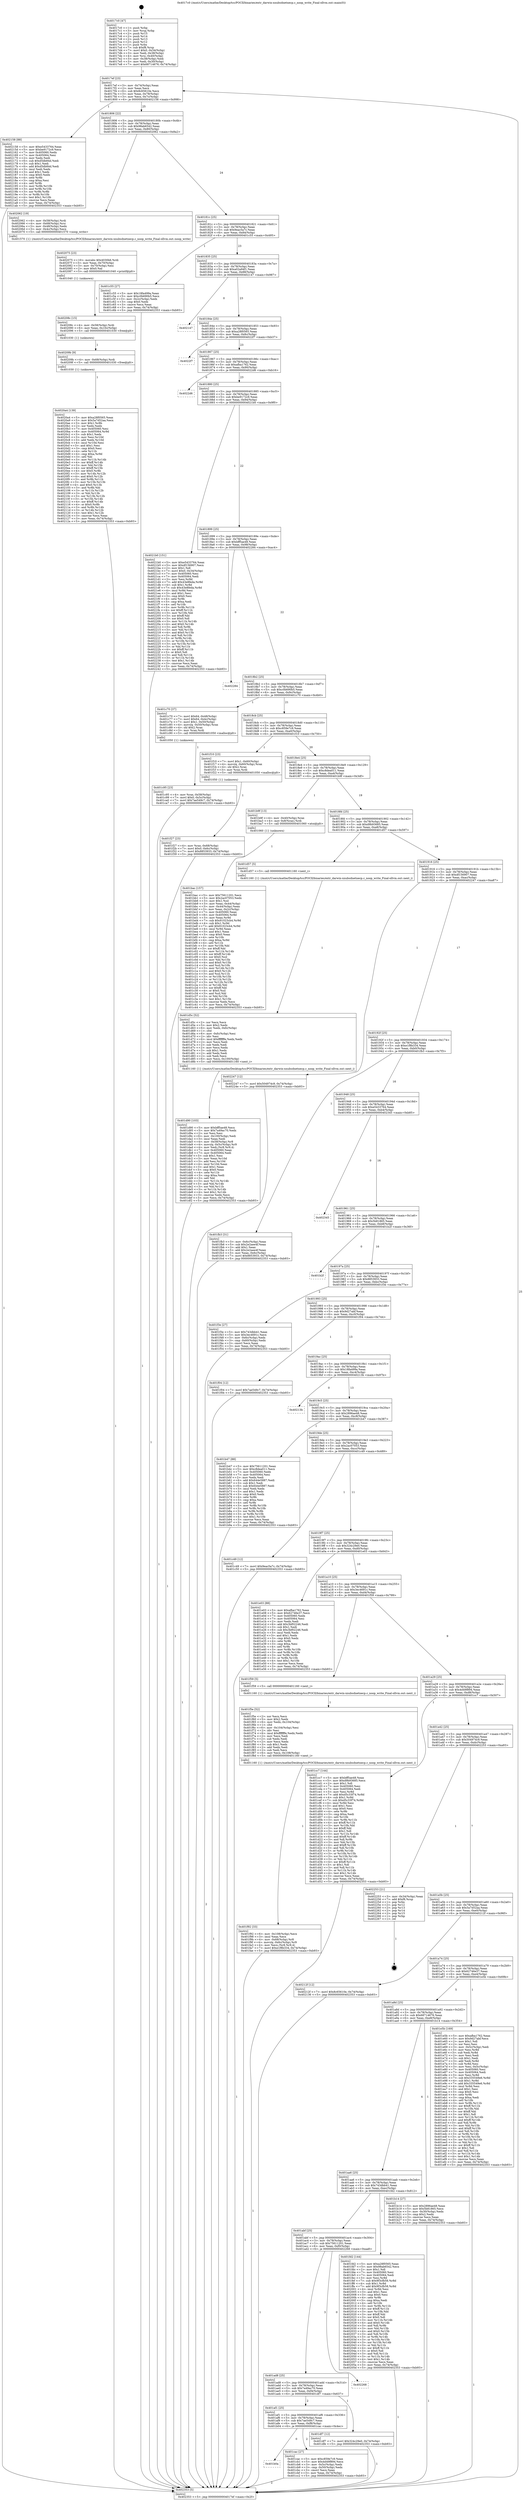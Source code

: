 digraph "0x4017c0" {
  label = "0x4017c0 (/mnt/c/Users/mathe/Desktop/tcc/POCII/binaries/extr_darwin-xnubsdnetnecp.c_noop_write_Final-ollvm.out::main(0))"
  labelloc = "t"
  node[shape=record]

  Entry [label="",width=0.3,height=0.3,shape=circle,fillcolor=black,style=filled]
  "0x4017ef" [label="{
     0x4017ef [23]\l
     | [instrs]\l
     &nbsp;&nbsp;0x4017ef \<+3\>: mov -0x74(%rbp),%eax\l
     &nbsp;&nbsp;0x4017f2 \<+2\>: mov %eax,%ecx\l
     &nbsp;&nbsp;0x4017f4 \<+6\>: sub $0x8c65610e,%ecx\l
     &nbsp;&nbsp;0x4017fa \<+3\>: mov %eax,-0x78(%rbp)\l
     &nbsp;&nbsp;0x4017fd \<+3\>: mov %ecx,-0x7c(%rbp)\l
     &nbsp;&nbsp;0x401800 \<+6\>: je 0000000000402158 \<main+0x998\>\l
  }"]
  "0x402158" [label="{
     0x402158 [88]\l
     | [instrs]\l
     &nbsp;&nbsp;0x402158 \<+5\>: mov $0xe5433764,%eax\l
     &nbsp;&nbsp;0x40215d \<+5\>: mov $0xbe9172c9,%ecx\l
     &nbsp;&nbsp;0x402162 \<+7\>: mov 0x405060,%edx\l
     &nbsp;&nbsp;0x402169 \<+7\>: mov 0x405064,%esi\l
     &nbsp;&nbsp;0x402170 \<+2\>: mov %edx,%edi\l
     &nbsp;&nbsp;0x402172 \<+6\>: sub $0xd5db84d,%edi\l
     &nbsp;&nbsp;0x402178 \<+3\>: sub $0x1,%edi\l
     &nbsp;&nbsp;0x40217b \<+6\>: add $0xd5db84d,%edi\l
     &nbsp;&nbsp;0x402181 \<+3\>: imul %edi,%edx\l
     &nbsp;&nbsp;0x402184 \<+3\>: and $0x1,%edx\l
     &nbsp;&nbsp;0x402187 \<+3\>: cmp $0x0,%edx\l
     &nbsp;&nbsp;0x40218a \<+4\>: sete %r8b\l
     &nbsp;&nbsp;0x40218e \<+3\>: cmp $0xa,%esi\l
     &nbsp;&nbsp;0x402191 \<+4\>: setl %r9b\l
     &nbsp;&nbsp;0x402195 \<+3\>: mov %r8b,%r10b\l
     &nbsp;&nbsp;0x402198 \<+3\>: and %r9b,%r10b\l
     &nbsp;&nbsp;0x40219b \<+3\>: xor %r9b,%r8b\l
     &nbsp;&nbsp;0x40219e \<+3\>: or %r8b,%r10b\l
     &nbsp;&nbsp;0x4021a1 \<+4\>: test $0x1,%r10b\l
     &nbsp;&nbsp;0x4021a5 \<+3\>: cmovne %ecx,%eax\l
     &nbsp;&nbsp;0x4021a8 \<+3\>: mov %eax,-0x74(%rbp)\l
     &nbsp;&nbsp;0x4021ab \<+5\>: jmp 0000000000402353 \<main+0xb93\>\l
  }"]
  "0x401806" [label="{
     0x401806 [22]\l
     | [instrs]\l
     &nbsp;&nbsp;0x401806 \<+5\>: jmp 000000000040180b \<main+0x4b\>\l
     &nbsp;&nbsp;0x40180b \<+3\>: mov -0x78(%rbp),%eax\l
     &nbsp;&nbsp;0x40180e \<+5\>: sub $0x98ab6542,%eax\l
     &nbsp;&nbsp;0x401813 \<+3\>: mov %eax,-0x80(%rbp)\l
     &nbsp;&nbsp;0x401816 \<+6\>: je 0000000000402062 \<main+0x8a2\>\l
  }"]
  Exit [label="",width=0.3,height=0.3,shape=circle,fillcolor=black,style=filled,peripheries=2]
  "0x402062" [label="{
     0x402062 [19]\l
     | [instrs]\l
     &nbsp;&nbsp;0x402062 \<+4\>: mov -0x58(%rbp),%rdi\l
     &nbsp;&nbsp;0x402066 \<+4\>: mov -0x68(%rbp),%rsi\l
     &nbsp;&nbsp;0x40206a \<+3\>: mov -0x48(%rbp),%edx\l
     &nbsp;&nbsp;0x40206d \<+3\>: mov -0x4c(%rbp),%ecx\l
     &nbsp;&nbsp;0x402070 \<+5\>: call 0000000000401570 \<noop_write\>\l
     | [calls]\l
     &nbsp;&nbsp;0x401570 \{1\} (/mnt/c/Users/mathe/Desktop/tcc/POCII/binaries/extr_darwin-xnubsdnetnecp.c_noop_write_Final-ollvm.out::noop_write)\l
  }"]
  "0x40181c" [label="{
     0x40181c [25]\l
     | [instrs]\l
     &nbsp;&nbsp;0x40181c \<+5\>: jmp 0000000000401821 \<main+0x61\>\l
     &nbsp;&nbsp;0x401821 \<+3\>: mov -0x78(%rbp),%eax\l
     &nbsp;&nbsp;0x401824 \<+5\>: sub $0x9eac5a7c,%eax\l
     &nbsp;&nbsp;0x401829 \<+6\>: mov %eax,-0x84(%rbp)\l
     &nbsp;&nbsp;0x40182f \<+6\>: je 0000000000401c55 \<main+0x495\>\l
  }"]
  "0x4020a4" [label="{
     0x4020a4 [139]\l
     | [instrs]\l
     &nbsp;&nbsp;0x4020a4 \<+5\>: mov $0xa28f0565,%eax\l
     &nbsp;&nbsp;0x4020a9 \<+5\>: mov $0x5a7d52aa,%ecx\l
     &nbsp;&nbsp;0x4020ae \<+3\>: mov $0x1,%r8b\l
     &nbsp;&nbsp;0x4020b1 \<+2\>: xor %edx,%edx\l
     &nbsp;&nbsp;0x4020b3 \<+7\>: mov 0x405060,%esi\l
     &nbsp;&nbsp;0x4020ba \<+8\>: mov 0x405064,%r9d\l
     &nbsp;&nbsp;0x4020c2 \<+3\>: sub $0x1,%edx\l
     &nbsp;&nbsp;0x4020c5 \<+3\>: mov %esi,%r10d\l
     &nbsp;&nbsp;0x4020c8 \<+3\>: add %edx,%r10d\l
     &nbsp;&nbsp;0x4020cb \<+4\>: imul %r10d,%esi\l
     &nbsp;&nbsp;0x4020cf \<+3\>: and $0x1,%esi\l
     &nbsp;&nbsp;0x4020d2 \<+3\>: cmp $0x0,%esi\l
     &nbsp;&nbsp;0x4020d5 \<+4\>: sete %r11b\l
     &nbsp;&nbsp;0x4020d9 \<+4\>: cmp $0xa,%r9d\l
     &nbsp;&nbsp;0x4020dd \<+3\>: setl %bl\l
     &nbsp;&nbsp;0x4020e0 \<+3\>: mov %r11b,%r14b\l
     &nbsp;&nbsp;0x4020e3 \<+4\>: xor $0xff,%r14b\l
     &nbsp;&nbsp;0x4020e7 \<+3\>: mov %bl,%r15b\l
     &nbsp;&nbsp;0x4020ea \<+4\>: xor $0xff,%r15b\l
     &nbsp;&nbsp;0x4020ee \<+4\>: xor $0x0,%r8b\l
     &nbsp;&nbsp;0x4020f2 \<+3\>: mov %r14b,%r12b\l
     &nbsp;&nbsp;0x4020f5 \<+4\>: and $0x0,%r12b\l
     &nbsp;&nbsp;0x4020f9 \<+3\>: and %r8b,%r11b\l
     &nbsp;&nbsp;0x4020fc \<+3\>: mov %r15b,%r13b\l
     &nbsp;&nbsp;0x4020ff \<+4\>: and $0x0,%r13b\l
     &nbsp;&nbsp;0x402103 \<+3\>: and %r8b,%bl\l
     &nbsp;&nbsp;0x402106 \<+3\>: or %r11b,%r12b\l
     &nbsp;&nbsp;0x402109 \<+3\>: or %bl,%r13b\l
     &nbsp;&nbsp;0x40210c \<+3\>: xor %r13b,%r12b\l
     &nbsp;&nbsp;0x40210f \<+3\>: or %r15b,%r14b\l
     &nbsp;&nbsp;0x402112 \<+4\>: xor $0xff,%r14b\l
     &nbsp;&nbsp;0x402116 \<+4\>: or $0x0,%r8b\l
     &nbsp;&nbsp;0x40211a \<+3\>: and %r8b,%r14b\l
     &nbsp;&nbsp;0x40211d \<+3\>: or %r14b,%r12b\l
     &nbsp;&nbsp;0x402120 \<+4\>: test $0x1,%r12b\l
     &nbsp;&nbsp;0x402124 \<+3\>: cmovne %ecx,%eax\l
     &nbsp;&nbsp;0x402127 \<+3\>: mov %eax,-0x74(%rbp)\l
     &nbsp;&nbsp;0x40212a \<+5\>: jmp 0000000000402353 \<main+0xb93\>\l
  }"]
  "0x401c55" [label="{
     0x401c55 [27]\l
     | [instrs]\l
     &nbsp;&nbsp;0x401c55 \<+5\>: mov $0x18fa499a,%eax\l
     &nbsp;&nbsp;0x401c5a \<+5\>: mov $0xc0b690b5,%ecx\l
     &nbsp;&nbsp;0x401c5f \<+3\>: mov -0x2c(%rbp),%edx\l
     &nbsp;&nbsp;0x401c62 \<+3\>: cmp $0x0,%edx\l
     &nbsp;&nbsp;0x401c65 \<+3\>: cmove %ecx,%eax\l
     &nbsp;&nbsp;0x401c68 \<+3\>: mov %eax,-0x74(%rbp)\l
     &nbsp;&nbsp;0x401c6b \<+5\>: jmp 0000000000402353 \<main+0xb93\>\l
  }"]
  "0x401835" [label="{
     0x401835 [25]\l
     | [instrs]\l
     &nbsp;&nbsp;0x401835 \<+5\>: jmp 000000000040183a \<main+0x7a\>\l
     &nbsp;&nbsp;0x40183a \<+3\>: mov -0x78(%rbp),%eax\l
     &nbsp;&nbsp;0x40183d \<+5\>: sub $0xa02a94f1,%eax\l
     &nbsp;&nbsp;0x401842 \<+6\>: mov %eax,-0x88(%rbp)\l
     &nbsp;&nbsp;0x401848 \<+6\>: je 0000000000402147 \<main+0x987\>\l
  }"]
  "0x40209b" [label="{
     0x40209b [9]\l
     | [instrs]\l
     &nbsp;&nbsp;0x40209b \<+4\>: mov -0x68(%rbp),%rdi\l
     &nbsp;&nbsp;0x40209f \<+5\>: call 0000000000401030 \<free@plt\>\l
     | [calls]\l
     &nbsp;&nbsp;0x401030 \{1\} (unknown)\l
  }"]
  "0x402147" [label="{
     0x402147\l
  }", style=dashed]
  "0x40184e" [label="{
     0x40184e [25]\l
     | [instrs]\l
     &nbsp;&nbsp;0x40184e \<+5\>: jmp 0000000000401853 \<main+0x93\>\l
     &nbsp;&nbsp;0x401853 \<+3\>: mov -0x78(%rbp),%eax\l
     &nbsp;&nbsp;0x401856 \<+5\>: sub $0xa28f0565,%eax\l
     &nbsp;&nbsp;0x40185b \<+6\>: mov %eax,-0x8c(%rbp)\l
     &nbsp;&nbsp;0x401861 \<+6\>: je 00000000004022f7 \<main+0xb37\>\l
  }"]
  "0x40208c" [label="{
     0x40208c [15]\l
     | [instrs]\l
     &nbsp;&nbsp;0x40208c \<+4\>: mov -0x58(%rbp),%rdi\l
     &nbsp;&nbsp;0x402090 \<+6\>: mov %eax,-0x10c(%rbp)\l
     &nbsp;&nbsp;0x402096 \<+5\>: call 0000000000401030 \<free@plt\>\l
     | [calls]\l
     &nbsp;&nbsp;0x401030 \{1\} (unknown)\l
  }"]
  "0x4022f7" [label="{
     0x4022f7\l
  }", style=dashed]
  "0x401867" [label="{
     0x401867 [25]\l
     | [instrs]\l
     &nbsp;&nbsp;0x401867 \<+5\>: jmp 000000000040186c \<main+0xac\>\l
     &nbsp;&nbsp;0x40186c \<+3\>: mov -0x78(%rbp),%eax\l
     &nbsp;&nbsp;0x40186f \<+5\>: sub $0xafba1762,%eax\l
     &nbsp;&nbsp;0x401874 \<+6\>: mov %eax,-0x90(%rbp)\l
     &nbsp;&nbsp;0x40187a \<+6\>: je 00000000004022d6 \<main+0xb16\>\l
  }"]
  "0x402075" [label="{
     0x402075 [23]\l
     | [instrs]\l
     &nbsp;&nbsp;0x402075 \<+10\>: movabs $0x4030b6,%rdi\l
     &nbsp;&nbsp;0x40207f \<+3\>: mov %eax,-0x70(%rbp)\l
     &nbsp;&nbsp;0x402082 \<+3\>: mov -0x70(%rbp),%esi\l
     &nbsp;&nbsp;0x402085 \<+2\>: mov $0x0,%al\l
     &nbsp;&nbsp;0x402087 \<+5\>: call 0000000000401040 \<printf@plt\>\l
     | [calls]\l
     &nbsp;&nbsp;0x401040 \{1\} (unknown)\l
  }"]
  "0x4022d6" [label="{
     0x4022d6\l
  }", style=dashed]
  "0x401880" [label="{
     0x401880 [25]\l
     | [instrs]\l
     &nbsp;&nbsp;0x401880 \<+5\>: jmp 0000000000401885 \<main+0xc5\>\l
     &nbsp;&nbsp;0x401885 \<+3\>: mov -0x78(%rbp),%eax\l
     &nbsp;&nbsp;0x401888 \<+5\>: sub $0xbe9172c9,%eax\l
     &nbsp;&nbsp;0x40188d \<+6\>: mov %eax,-0x94(%rbp)\l
     &nbsp;&nbsp;0x401893 \<+6\>: je 00000000004021b0 \<main+0x9f0\>\l
  }"]
  "0x401f92" [label="{
     0x401f92 [33]\l
     | [instrs]\l
     &nbsp;&nbsp;0x401f92 \<+6\>: mov -0x108(%rbp),%ecx\l
     &nbsp;&nbsp;0x401f98 \<+3\>: imul %eax,%ecx\l
     &nbsp;&nbsp;0x401f9b \<+4\>: mov -0x68(%rbp),%r8\l
     &nbsp;&nbsp;0x401f9f \<+4\>: movslq -0x6c(%rbp),%r9\l
     &nbsp;&nbsp;0x401fa3 \<+4\>: mov %ecx,(%r8,%r9,4)\l
     &nbsp;&nbsp;0x401fa7 \<+7\>: movl $0xe1f8b334,-0x74(%rbp)\l
     &nbsp;&nbsp;0x401fae \<+5\>: jmp 0000000000402353 \<main+0xb93\>\l
  }"]
  "0x4021b0" [label="{
     0x4021b0 [151]\l
     | [instrs]\l
     &nbsp;&nbsp;0x4021b0 \<+5\>: mov $0xe5433764,%eax\l
     &nbsp;&nbsp;0x4021b5 \<+5\>: mov $0xdf156907,%ecx\l
     &nbsp;&nbsp;0x4021ba \<+2\>: mov $0x1,%dl\l
     &nbsp;&nbsp;0x4021bc \<+7\>: movl $0x0,-0x34(%rbp)\l
     &nbsp;&nbsp;0x4021c3 \<+7\>: mov 0x405060,%esi\l
     &nbsp;&nbsp;0x4021ca \<+7\>: mov 0x405064,%edi\l
     &nbsp;&nbsp;0x4021d1 \<+3\>: mov %esi,%r8d\l
     &nbsp;&nbsp;0x4021d4 \<+7\>: add $0x43e8feda,%r8d\l
     &nbsp;&nbsp;0x4021db \<+4\>: sub $0x1,%r8d\l
     &nbsp;&nbsp;0x4021df \<+7\>: sub $0x43e8feda,%r8d\l
     &nbsp;&nbsp;0x4021e6 \<+4\>: imul %r8d,%esi\l
     &nbsp;&nbsp;0x4021ea \<+3\>: and $0x1,%esi\l
     &nbsp;&nbsp;0x4021ed \<+3\>: cmp $0x0,%esi\l
     &nbsp;&nbsp;0x4021f0 \<+4\>: sete %r9b\l
     &nbsp;&nbsp;0x4021f4 \<+3\>: cmp $0xa,%edi\l
     &nbsp;&nbsp;0x4021f7 \<+4\>: setl %r10b\l
     &nbsp;&nbsp;0x4021fb \<+3\>: mov %r9b,%r11b\l
     &nbsp;&nbsp;0x4021fe \<+4\>: xor $0xff,%r11b\l
     &nbsp;&nbsp;0x402202 \<+3\>: mov %r10b,%bl\l
     &nbsp;&nbsp;0x402205 \<+3\>: xor $0xff,%bl\l
     &nbsp;&nbsp;0x402208 \<+3\>: xor $0x0,%dl\l
     &nbsp;&nbsp;0x40220b \<+3\>: mov %r11b,%r14b\l
     &nbsp;&nbsp;0x40220e \<+4\>: and $0x0,%r14b\l
     &nbsp;&nbsp;0x402212 \<+3\>: and %dl,%r9b\l
     &nbsp;&nbsp;0x402215 \<+3\>: mov %bl,%r15b\l
     &nbsp;&nbsp;0x402218 \<+4\>: and $0x0,%r15b\l
     &nbsp;&nbsp;0x40221c \<+3\>: and %dl,%r10b\l
     &nbsp;&nbsp;0x40221f \<+3\>: or %r9b,%r14b\l
     &nbsp;&nbsp;0x402222 \<+3\>: or %r10b,%r15b\l
     &nbsp;&nbsp;0x402225 \<+3\>: xor %r15b,%r14b\l
     &nbsp;&nbsp;0x402228 \<+3\>: or %bl,%r11b\l
     &nbsp;&nbsp;0x40222b \<+4\>: xor $0xff,%r11b\l
     &nbsp;&nbsp;0x40222f \<+3\>: or $0x0,%dl\l
     &nbsp;&nbsp;0x402232 \<+3\>: and %dl,%r11b\l
     &nbsp;&nbsp;0x402235 \<+3\>: or %r11b,%r14b\l
     &nbsp;&nbsp;0x402238 \<+4\>: test $0x1,%r14b\l
     &nbsp;&nbsp;0x40223c \<+3\>: cmovne %ecx,%eax\l
     &nbsp;&nbsp;0x40223f \<+3\>: mov %eax,-0x74(%rbp)\l
     &nbsp;&nbsp;0x402242 \<+5\>: jmp 0000000000402353 \<main+0xb93\>\l
  }"]
  "0x401899" [label="{
     0x401899 [25]\l
     | [instrs]\l
     &nbsp;&nbsp;0x401899 \<+5\>: jmp 000000000040189e \<main+0xde\>\l
     &nbsp;&nbsp;0x40189e \<+3\>: mov -0x78(%rbp),%eax\l
     &nbsp;&nbsp;0x4018a1 \<+5\>: sub $0xbff5ae48,%eax\l
     &nbsp;&nbsp;0x4018a6 \<+6\>: mov %eax,-0x98(%rbp)\l
     &nbsp;&nbsp;0x4018ac \<+6\>: je 0000000000402284 \<main+0xac4\>\l
  }"]
  "0x401f5e" [label="{
     0x401f5e [52]\l
     | [instrs]\l
     &nbsp;&nbsp;0x401f5e \<+2\>: xor %ecx,%ecx\l
     &nbsp;&nbsp;0x401f60 \<+5\>: mov $0x2,%edx\l
     &nbsp;&nbsp;0x401f65 \<+6\>: mov %edx,-0x104(%rbp)\l
     &nbsp;&nbsp;0x401f6b \<+1\>: cltd\l
     &nbsp;&nbsp;0x401f6c \<+6\>: mov -0x104(%rbp),%esi\l
     &nbsp;&nbsp;0x401f72 \<+2\>: idiv %esi\l
     &nbsp;&nbsp;0x401f74 \<+6\>: imul $0xfffffffe,%edx,%edx\l
     &nbsp;&nbsp;0x401f7a \<+2\>: mov %ecx,%edi\l
     &nbsp;&nbsp;0x401f7c \<+2\>: sub %edx,%edi\l
     &nbsp;&nbsp;0x401f7e \<+2\>: mov %ecx,%edx\l
     &nbsp;&nbsp;0x401f80 \<+3\>: sub $0x1,%edx\l
     &nbsp;&nbsp;0x401f83 \<+2\>: add %edx,%edi\l
     &nbsp;&nbsp;0x401f85 \<+2\>: sub %edi,%ecx\l
     &nbsp;&nbsp;0x401f87 \<+6\>: mov %ecx,-0x108(%rbp)\l
     &nbsp;&nbsp;0x401f8d \<+5\>: call 0000000000401160 \<next_i\>\l
     | [calls]\l
     &nbsp;&nbsp;0x401160 \{1\} (/mnt/c/Users/mathe/Desktop/tcc/POCII/binaries/extr_darwin-xnubsdnetnecp.c_noop_write_Final-ollvm.out::next_i)\l
  }"]
  "0x402284" [label="{
     0x402284\l
  }", style=dashed]
  "0x4018b2" [label="{
     0x4018b2 [25]\l
     | [instrs]\l
     &nbsp;&nbsp;0x4018b2 \<+5\>: jmp 00000000004018b7 \<main+0xf7\>\l
     &nbsp;&nbsp;0x4018b7 \<+3\>: mov -0x78(%rbp),%eax\l
     &nbsp;&nbsp;0x4018ba \<+5\>: sub $0xc0b690b5,%eax\l
     &nbsp;&nbsp;0x4018bf \<+6\>: mov %eax,-0x9c(%rbp)\l
     &nbsp;&nbsp;0x4018c5 \<+6\>: je 0000000000401c70 \<main+0x4b0\>\l
  }"]
  "0x401f27" [label="{
     0x401f27 [23]\l
     | [instrs]\l
     &nbsp;&nbsp;0x401f27 \<+4\>: mov %rax,-0x68(%rbp)\l
     &nbsp;&nbsp;0x401f2b \<+7\>: movl $0x0,-0x6c(%rbp)\l
     &nbsp;&nbsp;0x401f32 \<+7\>: movl $0x8853933,-0x74(%rbp)\l
     &nbsp;&nbsp;0x401f39 \<+5\>: jmp 0000000000402353 \<main+0xb93\>\l
  }"]
  "0x401c70" [label="{
     0x401c70 [37]\l
     | [instrs]\l
     &nbsp;&nbsp;0x401c70 \<+7\>: movl $0x64,-0x48(%rbp)\l
     &nbsp;&nbsp;0x401c77 \<+7\>: movl $0x64,-0x4c(%rbp)\l
     &nbsp;&nbsp;0x401c7e \<+7\>: movl $0x1,-0x50(%rbp)\l
     &nbsp;&nbsp;0x401c85 \<+4\>: movslq -0x50(%rbp),%rax\l
     &nbsp;&nbsp;0x401c89 \<+4\>: shl $0x2,%rax\l
     &nbsp;&nbsp;0x401c8d \<+3\>: mov %rax,%rdi\l
     &nbsp;&nbsp;0x401c90 \<+5\>: call 0000000000401050 \<malloc@plt\>\l
     | [calls]\l
     &nbsp;&nbsp;0x401050 \{1\} (unknown)\l
  }"]
  "0x4018cb" [label="{
     0x4018cb [25]\l
     | [instrs]\l
     &nbsp;&nbsp;0x4018cb \<+5\>: jmp 00000000004018d0 \<main+0x110\>\l
     &nbsp;&nbsp;0x4018d0 \<+3\>: mov -0x78(%rbp),%eax\l
     &nbsp;&nbsp;0x4018d3 \<+5\>: sub $0xc859e7c9,%eax\l
     &nbsp;&nbsp;0x4018d8 \<+6\>: mov %eax,-0xa0(%rbp)\l
     &nbsp;&nbsp;0x4018de \<+6\>: je 0000000000401f10 \<main+0x750\>\l
  }"]
  "0x401d90" [label="{
     0x401d90 [103]\l
     | [instrs]\l
     &nbsp;&nbsp;0x401d90 \<+5\>: mov $0xbff5ae48,%ecx\l
     &nbsp;&nbsp;0x401d95 \<+5\>: mov $0x7a49ac70,%edx\l
     &nbsp;&nbsp;0x401d9a \<+2\>: xor %esi,%esi\l
     &nbsp;&nbsp;0x401d9c \<+6\>: mov -0x100(%rbp),%edi\l
     &nbsp;&nbsp;0x401da2 \<+3\>: imul %eax,%edi\l
     &nbsp;&nbsp;0x401da5 \<+4\>: mov -0x58(%rbp),%r8\l
     &nbsp;&nbsp;0x401da9 \<+4\>: movslq -0x5c(%rbp),%r9\l
     &nbsp;&nbsp;0x401dad \<+4\>: mov %edi,(%r8,%r9,4)\l
     &nbsp;&nbsp;0x401db1 \<+7\>: mov 0x405060,%eax\l
     &nbsp;&nbsp;0x401db8 \<+7\>: mov 0x405064,%edi\l
     &nbsp;&nbsp;0x401dbf \<+3\>: sub $0x1,%esi\l
     &nbsp;&nbsp;0x401dc2 \<+3\>: mov %eax,%r10d\l
     &nbsp;&nbsp;0x401dc5 \<+3\>: add %esi,%r10d\l
     &nbsp;&nbsp;0x401dc8 \<+4\>: imul %r10d,%eax\l
     &nbsp;&nbsp;0x401dcc \<+3\>: and $0x1,%eax\l
     &nbsp;&nbsp;0x401dcf \<+3\>: cmp $0x0,%eax\l
     &nbsp;&nbsp;0x401dd2 \<+4\>: sete %r11b\l
     &nbsp;&nbsp;0x401dd6 \<+3\>: cmp $0xa,%edi\l
     &nbsp;&nbsp;0x401dd9 \<+3\>: setl %bl\l
     &nbsp;&nbsp;0x401ddc \<+3\>: mov %r11b,%r14b\l
     &nbsp;&nbsp;0x401ddf \<+3\>: and %bl,%r14b\l
     &nbsp;&nbsp;0x401de2 \<+3\>: xor %bl,%r11b\l
     &nbsp;&nbsp;0x401de5 \<+3\>: or %r11b,%r14b\l
     &nbsp;&nbsp;0x401de8 \<+4\>: test $0x1,%r14b\l
     &nbsp;&nbsp;0x401dec \<+3\>: cmovne %edx,%ecx\l
     &nbsp;&nbsp;0x401def \<+3\>: mov %ecx,-0x74(%rbp)\l
     &nbsp;&nbsp;0x401df2 \<+5\>: jmp 0000000000402353 \<main+0xb93\>\l
  }"]
  "0x401f10" [label="{
     0x401f10 [23]\l
     | [instrs]\l
     &nbsp;&nbsp;0x401f10 \<+7\>: movl $0x1,-0x60(%rbp)\l
     &nbsp;&nbsp;0x401f17 \<+4\>: movslq -0x60(%rbp),%rax\l
     &nbsp;&nbsp;0x401f1b \<+4\>: shl $0x2,%rax\l
     &nbsp;&nbsp;0x401f1f \<+3\>: mov %rax,%rdi\l
     &nbsp;&nbsp;0x401f22 \<+5\>: call 0000000000401050 \<malloc@plt\>\l
     | [calls]\l
     &nbsp;&nbsp;0x401050 \{1\} (unknown)\l
  }"]
  "0x4018e4" [label="{
     0x4018e4 [25]\l
     | [instrs]\l
     &nbsp;&nbsp;0x4018e4 \<+5\>: jmp 00000000004018e9 \<main+0x129\>\l
     &nbsp;&nbsp;0x4018e9 \<+3\>: mov -0x78(%rbp),%eax\l
     &nbsp;&nbsp;0x4018ec \<+5\>: sub $0xc8dea011,%eax\l
     &nbsp;&nbsp;0x4018f1 \<+6\>: mov %eax,-0xa4(%rbp)\l
     &nbsp;&nbsp;0x4018f7 \<+6\>: je 0000000000401b9f \<main+0x3df\>\l
  }"]
  "0x401d5c" [label="{
     0x401d5c [52]\l
     | [instrs]\l
     &nbsp;&nbsp;0x401d5c \<+2\>: xor %ecx,%ecx\l
     &nbsp;&nbsp;0x401d5e \<+5\>: mov $0x2,%edx\l
     &nbsp;&nbsp;0x401d63 \<+6\>: mov %edx,-0xfc(%rbp)\l
     &nbsp;&nbsp;0x401d69 \<+1\>: cltd\l
     &nbsp;&nbsp;0x401d6a \<+6\>: mov -0xfc(%rbp),%esi\l
     &nbsp;&nbsp;0x401d70 \<+2\>: idiv %esi\l
     &nbsp;&nbsp;0x401d72 \<+6\>: imul $0xfffffffe,%edx,%edx\l
     &nbsp;&nbsp;0x401d78 \<+2\>: mov %ecx,%edi\l
     &nbsp;&nbsp;0x401d7a \<+2\>: sub %edx,%edi\l
     &nbsp;&nbsp;0x401d7c \<+2\>: mov %ecx,%edx\l
     &nbsp;&nbsp;0x401d7e \<+3\>: sub $0x1,%edx\l
     &nbsp;&nbsp;0x401d81 \<+2\>: add %edx,%edi\l
     &nbsp;&nbsp;0x401d83 \<+2\>: sub %edi,%ecx\l
     &nbsp;&nbsp;0x401d85 \<+6\>: mov %ecx,-0x100(%rbp)\l
     &nbsp;&nbsp;0x401d8b \<+5\>: call 0000000000401160 \<next_i\>\l
     | [calls]\l
     &nbsp;&nbsp;0x401160 \{1\} (/mnt/c/Users/mathe/Desktop/tcc/POCII/binaries/extr_darwin-xnubsdnetnecp.c_noop_write_Final-ollvm.out::next_i)\l
  }"]
  "0x401b9f" [label="{
     0x401b9f [13]\l
     | [instrs]\l
     &nbsp;&nbsp;0x401b9f \<+4\>: mov -0x40(%rbp),%rax\l
     &nbsp;&nbsp;0x401ba3 \<+4\>: mov 0x8(%rax),%rdi\l
     &nbsp;&nbsp;0x401ba7 \<+5\>: call 0000000000401060 \<atoi@plt\>\l
     | [calls]\l
     &nbsp;&nbsp;0x401060 \{1\} (unknown)\l
  }"]
  "0x4018fd" [label="{
     0x4018fd [25]\l
     | [instrs]\l
     &nbsp;&nbsp;0x4018fd \<+5\>: jmp 0000000000401902 \<main+0x142\>\l
     &nbsp;&nbsp;0x401902 \<+3\>: mov -0x78(%rbp),%eax\l
     &nbsp;&nbsp;0x401905 \<+5\>: sub $0xd9b93685,%eax\l
     &nbsp;&nbsp;0x40190a \<+6\>: mov %eax,-0xa8(%rbp)\l
     &nbsp;&nbsp;0x401910 \<+6\>: je 0000000000401d57 \<main+0x597\>\l
  }"]
  "0x401b0a" [label="{
     0x401b0a\l
  }", style=dashed]
  "0x401d57" [label="{
     0x401d57 [5]\l
     | [instrs]\l
     &nbsp;&nbsp;0x401d57 \<+5\>: call 0000000000401160 \<next_i\>\l
     | [calls]\l
     &nbsp;&nbsp;0x401160 \{1\} (/mnt/c/Users/mathe/Desktop/tcc/POCII/binaries/extr_darwin-xnubsdnetnecp.c_noop_write_Final-ollvm.out::next_i)\l
  }"]
  "0x401916" [label="{
     0x401916 [25]\l
     | [instrs]\l
     &nbsp;&nbsp;0x401916 \<+5\>: jmp 000000000040191b \<main+0x15b\>\l
     &nbsp;&nbsp;0x40191b \<+3\>: mov -0x78(%rbp),%eax\l
     &nbsp;&nbsp;0x40191e \<+5\>: sub $0xdf156907,%eax\l
     &nbsp;&nbsp;0x401923 \<+6\>: mov %eax,-0xac(%rbp)\l
     &nbsp;&nbsp;0x401929 \<+6\>: je 0000000000402247 \<main+0xa87\>\l
  }"]
  "0x401cac" [label="{
     0x401cac [27]\l
     | [instrs]\l
     &nbsp;&nbsp;0x401cac \<+5\>: mov $0xc859e7c9,%eax\l
     &nbsp;&nbsp;0x401cb1 \<+5\>: mov $0x4d49f894,%ecx\l
     &nbsp;&nbsp;0x401cb6 \<+3\>: mov -0x5c(%rbp),%edx\l
     &nbsp;&nbsp;0x401cb9 \<+3\>: cmp -0x50(%rbp),%edx\l
     &nbsp;&nbsp;0x401cbc \<+3\>: cmovl %ecx,%eax\l
     &nbsp;&nbsp;0x401cbf \<+3\>: mov %eax,-0x74(%rbp)\l
     &nbsp;&nbsp;0x401cc2 \<+5\>: jmp 0000000000402353 \<main+0xb93\>\l
  }"]
  "0x402247" [label="{
     0x402247 [12]\l
     | [instrs]\l
     &nbsp;&nbsp;0x402247 \<+7\>: movl $0x504974c9,-0x74(%rbp)\l
     &nbsp;&nbsp;0x40224e \<+5\>: jmp 0000000000402353 \<main+0xb93\>\l
  }"]
  "0x40192f" [label="{
     0x40192f [25]\l
     | [instrs]\l
     &nbsp;&nbsp;0x40192f \<+5\>: jmp 0000000000401934 \<main+0x174\>\l
     &nbsp;&nbsp;0x401934 \<+3\>: mov -0x78(%rbp),%eax\l
     &nbsp;&nbsp;0x401937 \<+5\>: sub $0xe1f8b334,%eax\l
     &nbsp;&nbsp;0x40193c \<+6\>: mov %eax,-0xb0(%rbp)\l
     &nbsp;&nbsp;0x401942 \<+6\>: je 0000000000401fb3 \<main+0x7f3\>\l
  }"]
  "0x401af1" [label="{
     0x401af1 [25]\l
     | [instrs]\l
     &nbsp;&nbsp;0x401af1 \<+5\>: jmp 0000000000401af6 \<main+0x336\>\l
     &nbsp;&nbsp;0x401af6 \<+3\>: mov -0x78(%rbp),%eax\l
     &nbsp;&nbsp;0x401af9 \<+5\>: sub $0x7ae549c7,%eax\l
     &nbsp;&nbsp;0x401afe \<+6\>: mov %eax,-0xf8(%rbp)\l
     &nbsp;&nbsp;0x401b04 \<+6\>: je 0000000000401cac \<main+0x4ec\>\l
  }"]
  "0x401fb3" [label="{
     0x401fb3 [31]\l
     | [instrs]\l
     &nbsp;&nbsp;0x401fb3 \<+3\>: mov -0x6c(%rbp),%eax\l
     &nbsp;&nbsp;0x401fb6 \<+5\>: sub $0x2e2aee4f,%eax\l
     &nbsp;&nbsp;0x401fbb \<+3\>: add $0x1,%eax\l
     &nbsp;&nbsp;0x401fbe \<+5\>: add $0x2e2aee4f,%eax\l
     &nbsp;&nbsp;0x401fc3 \<+3\>: mov %eax,-0x6c(%rbp)\l
     &nbsp;&nbsp;0x401fc6 \<+7\>: movl $0x8853933,-0x74(%rbp)\l
     &nbsp;&nbsp;0x401fcd \<+5\>: jmp 0000000000402353 \<main+0xb93\>\l
  }"]
  "0x401948" [label="{
     0x401948 [25]\l
     | [instrs]\l
     &nbsp;&nbsp;0x401948 \<+5\>: jmp 000000000040194d \<main+0x18d\>\l
     &nbsp;&nbsp;0x40194d \<+3\>: mov -0x78(%rbp),%eax\l
     &nbsp;&nbsp;0x401950 \<+5\>: sub $0xe5433764,%eax\l
     &nbsp;&nbsp;0x401955 \<+6\>: mov %eax,-0xb4(%rbp)\l
     &nbsp;&nbsp;0x40195b \<+6\>: je 0000000000402345 \<main+0xb85\>\l
  }"]
  "0x401df7" [label="{
     0x401df7 [12]\l
     | [instrs]\l
     &nbsp;&nbsp;0x401df7 \<+7\>: movl $0x324c29e0,-0x74(%rbp)\l
     &nbsp;&nbsp;0x401dfe \<+5\>: jmp 0000000000402353 \<main+0xb93\>\l
  }"]
  "0x402345" [label="{
     0x402345\l
  }", style=dashed]
  "0x401961" [label="{
     0x401961 [25]\l
     | [instrs]\l
     &nbsp;&nbsp;0x401961 \<+5\>: jmp 0000000000401966 \<main+0x1a6\>\l
     &nbsp;&nbsp;0x401966 \<+3\>: mov -0x78(%rbp),%eax\l
     &nbsp;&nbsp;0x401969 \<+5\>: sub $0x5b81865,%eax\l
     &nbsp;&nbsp;0x40196e \<+6\>: mov %eax,-0xb8(%rbp)\l
     &nbsp;&nbsp;0x401974 \<+6\>: je 0000000000401b2f \<main+0x36f\>\l
  }"]
  "0x401ad8" [label="{
     0x401ad8 [25]\l
     | [instrs]\l
     &nbsp;&nbsp;0x401ad8 \<+5\>: jmp 0000000000401add \<main+0x31d\>\l
     &nbsp;&nbsp;0x401add \<+3\>: mov -0x78(%rbp),%eax\l
     &nbsp;&nbsp;0x401ae0 \<+5\>: sub $0x7a49ac70,%eax\l
     &nbsp;&nbsp;0x401ae5 \<+6\>: mov %eax,-0xf4(%rbp)\l
     &nbsp;&nbsp;0x401aeb \<+6\>: je 0000000000401df7 \<main+0x637\>\l
  }"]
  "0x401b2f" [label="{
     0x401b2f\l
  }", style=dashed]
  "0x40197a" [label="{
     0x40197a [25]\l
     | [instrs]\l
     &nbsp;&nbsp;0x40197a \<+5\>: jmp 000000000040197f \<main+0x1bf\>\l
     &nbsp;&nbsp;0x40197f \<+3\>: mov -0x78(%rbp),%eax\l
     &nbsp;&nbsp;0x401982 \<+5\>: sub $0x8853933,%eax\l
     &nbsp;&nbsp;0x401987 \<+6\>: mov %eax,-0xbc(%rbp)\l
     &nbsp;&nbsp;0x40198d \<+6\>: je 0000000000401f3e \<main+0x77e\>\l
  }"]
  "0x402268" [label="{
     0x402268\l
  }", style=dashed]
  "0x401f3e" [label="{
     0x401f3e [27]\l
     | [instrs]\l
     &nbsp;&nbsp;0x401f3e \<+5\>: mov $0x743dbb41,%eax\l
     &nbsp;&nbsp;0x401f43 \<+5\>: mov $0x3ec4691c,%ecx\l
     &nbsp;&nbsp;0x401f48 \<+3\>: mov -0x6c(%rbp),%edx\l
     &nbsp;&nbsp;0x401f4b \<+3\>: cmp -0x60(%rbp),%edx\l
     &nbsp;&nbsp;0x401f4e \<+3\>: cmovl %ecx,%eax\l
     &nbsp;&nbsp;0x401f51 \<+3\>: mov %eax,-0x74(%rbp)\l
     &nbsp;&nbsp;0x401f54 \<+5\>: jmp 0000000000402353 \<main+0xb93\>\l
  }"]
  "0x401993" [label="{
     0x401993 [25]\l
     | [instrs]\l
     &nbsp;&nbsp;0x401993 \<+5\>: jmp 0000000000401998 \<main+0x1d8\>\l
     &nbsp;&nbsp;0x401998 \<+3\>: mov -0x78(%rbp),%eax\l
     &nbsp;&nbsp;0x40199b \<+5\>: sub $0x9d27abf,%eax\l
     &nbsp;&nbsp;0x4019a0 \<+6\>: mov %eax,-0xc0(%rbp)\l
     &nbsp;&nbsp;0x4019a6 \<+6\>: je 0000000000401f04 \<main+0x744\>\l
  }"]
  "0x401abf" [label="{
     0x401abf [25]\l
     | [instrs]\l
     &nbsp;&nbsp;0x401abf \<+5\>: jmp 0000000000401ac4 \<main+0x304\>\l
     &nbsp;&nbsp;0x401ac4 \<+3\>: mov -0x78(%rbp),%eax\l
     &nbsp;&nbsp;0x401ac7 \<+5\>: sub $0x75611201,%eax\l
     &nbsp;&nbsp;0x401acc \<+6\>: mov %eax,-0xf0(%rbp)\l
     &nbsp;&nbsp;0x401ad2 \<+6\>: je 0000000000402268 \<main+0xaa8\>\l
  }"]
  "0x401f04" [label="{
     0x401f04 [12]\l
     | [instrs]\l
     &nbsp;&nbsp;0x401f04 \<+7\>: movl $0x7ae549c7,-0x74(%rbp)\l
     &nbsp;&nbsp;0x401f0b \<+5\>: jmp 0000000000402353 \<main+0xb93\>\l
  }"]
  "0x4019ac" [label="{
     0x4019ac [25]\l
     | [instrs]\l
     &nbsp;&nbsp;0x4019ac \<+5\>: jmp 00000000004019b1 \<main+0x1f1\>\l
     &nbsp;&nbsp;0x4019b1 \<+3\>: mov -0x78(%rbp),%eax\l
     &nbsp;&nbsp;0x4019b4 \<+5\>: sub $0x18fa499a,%eax\l
     &nbsp;&nbsp;0x4019b9 \<+6\>: mov %eax,-0xc4(%rbp)\l
     &nbsp;&nbsp;0x4019bf \<+6\>: je 000000000040213b \<main+0x97b\>\l
  }"]
  "0x401fd2" [label="{
     0x401fd2 [144]\l
     | [instrs]\l
     &nbsp;&nbsp;0x401fd2 \<+5\>: mov $0xa28f0565,%eax\l
     &nbsp;&nbsp;0x401fd7 \<+5\>: mov $0x98ab6542,%ecx\l
     &nbsp;&nbsp;0x401fdc \<+2\>: mov $0x1,%dl\l
     &nbsp;&nbsp;0x401fde \<+7\>: mov 0x405060,%esi\l
     &nbsp;&nbsp;0x401fe5 \<+7\>: mov 0x405064,%edi\l
     &nbsp;&nbsp;0x401fec \<+3\>: mov %esi,%r8d\l
     &nbsp;&nbsp;0x401fef \<+7\>: sub $0x9f3cfb58,%r8d\l
     &nbsp;&nbsp;0x401ff6 \<+4\>: sub $0x1,%r8d\l
     &nbsp;&nbsp;0x401ffa \<+7\>: add $0x9f3cfb58,%r8d\l
     &nbsp;&nbsp;0x402001 \<+4\>: imul %r8d,%esi\l
     &nbsp;&nbsp;0x402005 \<+3\>: and $0x1,%esi\l
     &nbsp;&nbsp;0x402008 \<+3\>: cmp $0x0,%esi\l
     &nbsp;&nbsp;0x40200b \<+4\>: sete %r9b\l
     &nbsp;&nbsp;0x40200f \<+3\>: cmp $0xa,%edi\l
     &nbsp;&nbsp;0x402012 \<+4\>: setl %r10b\l
     &nbsp;&nbsp;0x402016 \<+3\>: mov %r9b,%r11b\l
     &nbsp;&nbsp;0x402019 \<+4\>: xor $0xff,%r11b\l
     &nbsp;&nbsp;0x40201d \<+3\>: mov %r10b,%bl\l
     &nbsp;&nbsp;0x402020 \<+3\>: xor $0xff,%bl\l
     &nbsp;&nbsp;0x402023 \<+3\>: xor $0x0,%dl\l
     &nbsp;&nbsp;0x402026 \<+3\>: mov %r11b,%r14b\l
     &nbsp;&nbsp;0x402029 \<+4\>: and $0x0,%r14b\l
     &nbsp;&nbsp;0x40202d \<+3\>: and %dl,%r9b\l
     &nbsp;&nbsp;0x402030 \<+3\>: mov %bl,%r15b\l
     &nbsp;&nbsp;0x402033 \<+4\>: and $0x0,%r15b\l
     &nbsp;&nbsp;0x402037 \<+3\>: and %dl,%r10b\l
     &nbsp;&nbsp;0x40203a \<+3\>: or %r9b,%r14b\l
     &nbsp;&nbsp;0x40203d \<+3\>: or %r10b,%r15b\l
     &nbsp;&nbsp;0x402040 \<+3\>: xor %r15b,%r14b\l
     &nbsp;&nbsp;0x402043 \<+3\>: or %bl,%r11b\l
     &nbsp;&nbsp;0x402046 \<+4\>: xor $0xff,%r11b\l
     &nbsp;&nbsp;0x40204a \<+3\>: or $0x0,%dl\l
     &nbsp;&nbsp;0x40204d \<+3\>: and %dl,%r11b\l
     &nbsp;&nbsp;0x402050 \<+3\>: or %r11b,%r14b\l
     &nbsp;&nbsp;0x402053 \<+4\>: test $0x1,%r14b\l
     &nbsp;&nbsp;0x402057 \<+3\>: cmovne %ecx,%eax\l
     &nbsp;&nbsp;0x40205a \<+3\>: mov %eax,-0x74(%rbp)\l
     &nbsp;&nbsp;0x40205d \<+5\>: jmp 0000000000402353 \<main+0xb93\>\l
  }"]
  "0x40213b" [label="{
     0x40213b\l
  }", style=dashed]
  "0x4019c5" [label="{
     0x4019c5 [25]\l
     | [instrs]\l
     &nbsp;&nbsp;0x4019c5 \<+5\>: jmp 00000000004019ca \<main+0x20a\>\l
     &nbsp;&nbsp;0x4019ca \<+3\>: mov -0x78(%rbp),%eax\l
     &nbsp;&nbsp;0x4019cd \<+5\>: sub $0x2896ae48,%eax\l
     &nbsp;&nbsp;0x4019d2 \<+6\>: mov %eax,-0xc8(%rbp)\l
     &nbsp;&nbsp;0x4019d8 \<+6\>: je 0000000000401b47 \<main+0x387\>\l
  }"]
  "0x401c95" [label="{
     0x401c95 [23]\l
     | [instrs]\l
     &nbsp;&nbsp;0x401c95 \<+4\>: mov %rax,-0x58(%rbp)\l
     &nbsp;&nbsp;0x401c99 \<+7\>: movl $0x0,-0x5c(%rbp)\l
     &nbsp;&nbsp;0x401ca0 \<+7\>: movl $0x7ae549c7,-0x74(%rbp)\l
     &nbsp;&nbsp;0x401ca7 \<+5\>: jmp 0000000000402353 \<main+0xb93\>\l
  }"]
  "0x401b47" [label="{
     0x401b47 [88]\l
     | [instrs]\l
     &nbsp;&nbsp;0x401b47 \<+5\>: mov $0x75611201,%eax\l
     &nbsp;&nbsp;0x401b4c \<+5\>: mov $0xc8dea011,%ecx\l
     &nbsp;&nbsp;0x401b51 \<+7\>: mov 0x405060,%edx\l
     &nbsp;&nbsp;0x401b58 \<+7\>: mov 0x405064,%esi\l
     &nbsp;&nbsp;0x401b5f \<+2\>: mov %edx,%edi\l
     &nbsp;&nbsp;0x401b61 \<+6\>: add $0x644e5887,%edi\l
     &nbsp;&nbsp;0x401b67 \<+3\>: sub $0x1,%edi\l
     &nbsp;&nbsp;0x401b6a \<+6\>: sub $0x644e5887,%edi\l
     &nbsp;&nbsp;0x401b70 \<+3\>: imul %edi,%edx\l
     &nbsp;&nbsp;0x401b73 \<+3\>: and $0x1,%edx\l
     &nbsp;&nbsp;0x401b76 \<+3\>: cmp $0x0,%edx\l
     &nbsp;&nbsp;0x401b79 \<+4\>: sete %r8b\l
     &nbsp;&nbsp;0x401b7d \<+3\>: cmp $0xa,%esi\l
     &nbsp;&nbsp;0x401b80 \<+4\>: setl %r9b\l
     &nbsp;&nbsp;0x401b84 \<+3\>: mov %r8b,%r10b\l
     &nbsp;&nbsp;0x401b87 \<+3\>: and %r9b,%r10b\l
     &nbsp;&nbsp;0x401b8a \<+3\>: xor %r9b,%r8b\l
     &nbsp;&nbsp;0x401b8d \<+3\>: or %r8b,%r10b\l
     &nbsp;&nbsp;0x401b90 \<+4\>: test $0x1,%r10b\l
     &nbsp;&nbsp;0x401b94 \<+3\>: cmovne %ecx,%eax\l
     &nbsp;&nbsp;0x401b97 \<+3\>: mov %eax,-0x74(%rbp)\l
     &nbsp;&nbsp;0x401b9a \<+5\>: jmp 0000000000402353 \<main+0xb93\>\l
  }"]
  "0x4019de" [label="{
     0x4019de [25]\l
     | [instrs]\l
     &nbsp;&nbsp;0x4019de \<+5\>: jmp 00000000004019e3 \<main+0x223\>\l
     &nbsp;&nbsp;0x4019e3 \<+3\>: mov -0x78(%rbp),%eax\l
     &nbsp;&nbsp;0x4019e6 \<+5\>: sub $0x2ac07053,%eax\l
     &nbsp;&nbsp;0x4019eb \<+6\>: mov %eax,-0xcc(%rbp)\l
     &nbsp;&nbsp;0x4019f1 \<+6\>: je 0000000000401c49 \<main+0x489\>\l
  }"]
  "0x401bac" [label="{
     0x401bac [157]\l
     | [instrs]\l
     &nbsp;&nbsp;0x401bac \<+5\>: mov $0x75611201,%ecx\l
     &nbsp;&nbsp;0x401bb1 \<+5\>: mov $0x2ac07053,%edx\l
     &nbsp;&nbsp;0x401bb6 \<+3\>: mov $0x1,%sil\l
     &nbsp;&nbsp;0x401bb9 \<+3\>: mov %eax,-0x44(%rbp)\l
     &nbsp;&nbsp;0x401bbc \<+3\>: mov -0x44(%rbp),%eax\l
     &nbsp;&nbsp;0x401bbf \<+3\>: mov %eax,-0x2c(%rbp)\l
     &nbsp;&nbsp;0x401bc2 \<+7\>: mov 0x405060,%eax\l
     &nbsp;&nbsp;0x401bc9 \<+8\>: mov 0x405064,%r8d\l
     &nbsp;&nbsp;0x401bd1 \<+3\>: mov %eax,%r9d\l
     &nbsp;&nbsp;0x401bd4 \<+7\>: sub $0x91023cb4,%r9d\l
     &nbsp;&nbsp;0x401bdb \<+4\>: sub $0x1,%r9d\l
     &nbsp;&nbsp;0x401bdf \<+7\>: add $0x91023cb4,%r9d\l
     &nbsp;&nbsp;0x401be6 \<+4\>: imul %r9d,%eax\l
     &nbsp;&nbsp;0x401bea \<+3\>: and $0x1,%eax\l
     &nbsp;&nbsp;0x401bed \<+3\>: cmp $0x0,%eax\l
     &nbsp;&nbsp;0x401bf0 \<+4\>: sete %r10b\l
     &nbsp;&nbsp;0x401bf4 \<+4\>: cmp $0xa,%r8d\l
     &nbsp;&nbsp;0x401bf8 \<+4\>: setl %r11b\l
     &nbsp;&nbsp;0x401bfc \<+3\>: mov %r10b,%bl\l
     &nbsp;&nbsp;0x401bff \<+3\>: xor $0xff,%bl\l
     &nbsp;&nbsp;0x401c02 \<+3\>: mov %r11b,%r14b\l
     &nbsp;&nbsp;0x401c05 \<+4\>: xor $0xff,%r14b\l
     &nbsp;&nbsp;0x401c09 \<+4\>: xor $0x0,%sil\l
     &nbsp;&nbsp;0x401c0d \<+3\>: mov %bl,%r15b\l
     &nbsp;&nbsp;0x401c10 \<+4\>: and $0x0,%r15b\l
     &nbsp;&nbsp;0x401c14 \<+3\>: and %sil,%r10b\l
     &nbsp;&nbsp;0x401c17 \<+3\>: mov %r14b,%r12b\l
     &nbsp;&nbsp;0x401c1a \<+4\>: and $0x0,%r12b\l
     &nbsp;&nbsp;0x401c1e \<+3\>: and %sil,%r11b\l
     &nbsp;&nbsp;0x401c21 \<+3\>: or %r10b,%r15b\l
     &nbsp;&nbsp;0x401c24 \<+3\>: or %r11b,%r12b\l
     &nbsp;&nbsp;0x401c27 \<+3\>: xor %r12b,%r15b\l
     &nbsp;&nbsp;0x401c2a \<+3\>: or %r14b,%bl\l
     &nbsp;&nbsp;0x401c2d \<+3\>: xor $0xff,%bl\l
     &nbsp;&nbsp;0x401c30 \<+4\>: or $0x0,%sil\l
     &nbsp;&nbsp;0x401c34 \<+3\>: and %sil,%bl\l
     &nbsp;&nbsp;0x401c37 \<+3\>: or %bl,%r15b\l
     &nbsp;&nbsp;0x401c3a \<+4\>: test $0x1,%r15b\l
     &nbsp;&nbsp;0x401c3e \<+3\>: cmovne %edx,%ecx\l
     &nbsp;&nbsp;0x401c41 \<+3\>: mov %ecx,-0x74(%rbp)\l
     &nbsp;&nbsp;0x401c44 \<+5\>: jmp 0000000000402353 \<main+0xb93\>\l
  }"]
  "0x401c49" [label="{
     0x401c49 [12]\l
     | [instrs]\l
     &nbsp;&nbsp;0x401c49 \<+7\>: movl $0x9eac5a7c,-0x74(%rbp)\l
     &nbsp;&nbsp;0x401c50 \<+5\>: jmp 0000000000402353 \<main+0xb93\>\l
  }"]
  "0x4019f7" [label="{
     0x4019f7 [25]\l
     | [instrs]\l
     &nbsp;&nbsp;0x4019f7 \<+5\>: jmp 00000000004019fc \<main+0x23c\>\l
     &nbsp;&nbsp;0x4019fc \<+3\>: mov -0x78(%rbp),%eax\l
     &nbsp;&nbsp;0x4019ff \<+5\>: sub $0x324c29e0,%eax\l
     &nbsp;&nbsp;0x401a04 \<+6\>: mov %eax,-0xd0(%rbp)\l
     &nbsp;&nbsp;0x401a0a \<+6\>: je 0000000000401e03 \<main+0x643\>\l
  }"]
  "0x4017c0" [label="{
     0x4017c0 [47]\l
     | [instrs]\l
     &nbsp;&nbsp;0x4017c0 \<+1\>: push %rbp\l
     &nbsp;&nbsp;0x4017c1 \<+3\>: mov %rsp,%rbp\l
     &nbsp;&nbsp;0x4017c4 \<+2\>: push %r15\l
     &nbsp;&nbsp;0x4017c6 \<+2\>: push %r14\l
     &nbsp;&nbsp;0x4017c8 \<+2\>: push %r13\l
     &nbsp;&nbsp;0x4017ca \<+2\>: push %r12\l
     &nbsp;&nbsp;0x4017cc \<+1\>: push %rbx\l
     &nbsp;&nbsp;0x4017cd \<+7\>: sub $0xf8,%rsp\l
     &nbsp;&nbsp;0x4017d4 \<+7\>: movl $0x0,-0x34(%rbp)\l
     &nbsp;&nbsp;0x4017db \<+3\>: mov %edi,-0x38(%rbp)\l
     &nbsp;&nbsp;0x4017de \<+4\>: mov %rsi,-0x40(%rbp)\l
     &nbsp;&nbsp;0x4017e2 \<+3\>: mov -0x38(%rbp),%edi\l
     &nbsp;&nbsp;0x4017e5 \<+3\>: mov %edi,-0x30(%rbp)\l
     &nbsp;&nbsp;0x4017e8 \<+7\>: movl $0x68714676,-0x74(%rbp)\l
  }"]
  "0x401e03" [label="{
     0x401e03 [88]\l
     | [instrs]\l
     &nbsp;&nbsp;0x401e03 \<+5\>: mov $0xafba1762,%eax\l
     &nbsp;&nbsp;0x401e08 \<+5\>: mov $0x62746e37,%ecx\l
     &nbsp;&nbsp;0x401e0d \<+7\>: mov 0x405060,%edx\l
     &nbsp;&nbsp;0x401e14 \<+7\>: mov 0x405064,%esi\l
     &nbsp;&nbsp;0x401e1b \<+2\>: mov %edx,%edi\l
     &nbsp;&nbsp;0x401e1d \<+6\>: add $0x3bf02246,%edi\l
     &nbsp;&nbsp;0x401e23 \<+3\>: sub $0x1,%edi\l
     &nbsp;&nbsp;0x401e26 \<+6\>: sub $0x3bf02246,%edi\l
     &nbsp;&nbsp;0x401e2c \<+3\>: imul %edi,%edx\l
     &nbsp;&nbsp;0x401e2f \<+3\>: and $0x1,%edx\l
     &nbsp;&nbsp;0x401e32 \<+3\>: cmp $0x0,%edx\l
     &nbsp;&nbsp;0x401e35 \<+4\>: sete %r8b\l
     &nbsp;&nbsp;0x401e39 \<+3\>: cmp $0xa,%esi\l
     &nbsp;&nbsp;0x401e3c \<+4\>: setl %r9b\l
     &nbsp;&nbsp;0x401e40 \<+3\>: mov %r8b,%r10b\l
     &nbsp;&nbsp;0x401e43 \<+3\>: and %r9b,%r10b\l
     &nbsp;&nbsp;0x401e46 \<+3\>: xor %r9b,%r8b\l
     &nbsp;&nbsp;0x401e49 \<+3\>: or %r8b,%r10b\l
     &nbsp;&nbsp;0x401e4c \<+4\>: test $0x1,%r10b\l
     &nbsp;&nbsp;0x401e50 \<+3\>: cmovne %ecx,%eax\l
     &nbsp;&nbsp;0x401e53 \<+3\>: mov %eax,-0x74(%rbp)\l
     &nbsp;&nbsp;0x401e56 \<+5\>: jmp 0000000000402353 \<main+0xb93\>\l
  }"]
  "0x401a10" [label="{
     0x401a10 [25]\l
     | [instrs]\l
     &nbsp;&nbsp;0x401a10 \<+5\>: jmp 0000000000401a15 \<main+0x255\>\l
     &nbsp;&nbsp;0x401a15 \<+3\>: mov -0x78(%rbp),%eax\l
     &nbsp;&nbsp;0x401a18 \<+5\>: sub $0x3ec4691c,%eax\l
     &nbsp;&nbsp;0x401a1d \<+6\>: mov %eax,-0xd4(%rbp)\l
     &nbsp;&nbsp;0x401a23 \<+6\>: je 0000000000401f59 \<main+0x799\>\l
  }"]
  "0x402353" [label="{
     0x402353 [5]\l
     | [instrs]\l
     &nbsp;&nbsp;0x402353 \<+5\>: jmp 00000000004017ef \<main+0x2f\>\l
  }"]
  "0x401f59" [label="{
     0x401f59 [5]\l
     | [instrs]\l
     &nbsp;&nbsp;0x401f59 \<+5\>: call 0000000000401160 \<next_i\>\l
     | [calls]\l
     &nbsp;&nbsp;0x401160 \{1\} (/mnt/c/Users/mathe/Desktop/tcc/POCII/binaries/extr_darwin-xnubsdnetnecp.c_noop_write_Final-ollvm.out::next_i)\l
  }"]
  "0x401a29" [label="{
     0x401a29 [25]\l
     | [instrs]\l
     &nbsp;&nbsp;0x401a29 \<+5\>: jmp 0000000000401a2e \<main+0x26e\>\l
     &nbsp;&nbsp;0x401a2e \<+3\>: mov -0x78(%rbp),%eax\l
     &nbsp;&nbsp;0x401a31 \<+5\>: sub $0x4d49f894,%eax\l
     &nbsp;&nbsp;0x401a36 \<+6\>: mov %eax,-0xd8(%rbp)\l
     &nbsp;&nbsp;0x401a3c \<+6\>: je 0000000000401cc7 \<main+0x507\>\l
  }"]
  "0x401aa6" [label="{
     0x401aa6 [25]\l
     | [instrs]\l
     &nbsp;&nbsp;0x401aa6 \<+5\>: jmp 0000000000401aab \<main+0x2eb\>\l
     &nbsp;&nbsp;0x401aab \<+3\>: mov -0x78(%rbp),%eax\l
     &nbsp;&nbsp;0x401aae \<+5\>: sub $0x743dbb41,%eax\l
     &nbsp;&nbsp;0x401ab3 \<+6\>: mov %eax,-0xec(%rbp)\l
     &nbsp;&nbsp;0x401ab9 \<+6\>: je 0000000000401fd2 \<main+0x812\>\l
  }"]
  "0x401cc7" [label="{
     0x401cc7 [144]\l
     | [instrs]\l
     &nbsp;&nbsp;0x401cc7 \<+5\>: mov $0xbff5ae48,%eax\l
     &nbsp;&nbsp;0x401ccc \<+5\>: mov $0xd9b93685,%ecx\l
     &nbsp;&nbsp;0x401cd1 \<+2\>: mov $0x1,%dl\l
     &nbsp;&nbsp;0x401cd3 \<+7\>: mov 0x405060,%esi\l
     &nbsp;&nbsp;0x401cda \<+7\>: mov 0x405064,%edi\l
     &nbsp;&nbsp;0x401ce1 \<+3\>: mov %esi,%r8d\l
     &nbsp;&nbsp;0x401ce4 \<+7\>: add $0xd5c33f74,%r8d\l
     &nbsp;&nbsp;0x401ceb \<+4\>: sub $0x1,%r8d\l
     &nbsp;&nbsp;0x401cef \<+7\>: sub $0xd5c33f74,%r8d\l
     &nbsp;&nbsp;0x401cf6 \<+4\>: imul %r8d,%esi\l
     &nbsp;&nbsp;0x401cfa \<+3\>: and $0x1,%esi\l
     &nbsp;&nbsp;0x401cfd \<+3\>: cmp $0x0,%esi\l
     &nbsp;&nbsp;0x401d00 \<+4\>: sete %r9b\l
     &nbsp;&nbsp;0x401d04 \<+3\>: cmp $0xa,%edi\l
     &nbsp;&nbsp;0x401d07 \<+4\>: setl %r10b\l
     &nbsp;&nbsp;0x401d0b \<+3\>: mov %r9b,%r11b\l
     &nbsp;&nbsp;0x401d0e \<+4\>: xor $0xff,%r11b\l
     &nbsp;&nbsp;0x401d12 \<+3\>: mov %r10b,%bl\l
     &nbsp;&nbsp;0x401d15 \<+3\>: xor $0xff,%bl\l
     &nbsp;&nbsp;0x401d18 \<+3\>: xor $0x1,%dl\l
     &nbsp;&nbsp;0x401d1b \<+3\>: mov %r11b,%r14b\l
     &nbsp;&nbsp;0x401d1e \<+4\>: and $0xff,%r14b\l
     &nbsp;&nbsp;0x401d22 \<+3\>: and %dl,%r9b\l
     &nbsp;&nbsp;0x401d25 \<+3\>: mov %bl,%r15b\l
     &nbsp;&nbsp;0x401d28 \<+4\>: and $0xff,%r15b\l
     &nbsp;&nbsp;0x401d2c \<+3\>: and %dl,%r10b\l
     &nbsp;&nbsp;0x401d2f \<+3\>: or %r9b,%r14b\l
     &nbsp;&nbsp;0x401d32 \<+3\>: or %r10b,%r15b\l
     &nbsp;&nbsp;0x401d35 \<+3\>: xor %r15b,%r14b\l
     &nbsp;&nbsp;0x401d38 \<+3\>: or %bl,%r11b\l
     &nbsp;&nbsp;0x401d3b \<+4\>: xor $0xff,%r11b\l
     &nbsp;&nbsp;0x401d3f \<+3\>: or $0x1,%dl\l
     &nbsp;&nbsp;0x401d42 \<+3\>: and %dl,%r11b\l
     &nbsp;&nbsp;0x401d45 \<+3\>: or %r11b,%r14b\l
     &nbsp;&nbsp;0x401d48 \<+4\>: test $0x1,%r14b\l
     &nbsp;&nbsp;0x401d4c \<+3\>: cmovne %ecx,%eax\l
     &nbsp;&nbsp;0x401d4f \<+3\>: mov %eax,-0x74(%rbp)\l
     &nbsp;&nbsp;0x401d52 \<+5\>: jmp 0000000000402353 \<main+0xb93\>\l
  }"]
  "0x401a42" [label="{
     0x401a42 [25]\l
     | [instrs]\l
     &nbsp;&nbsp;0x401a42 \<+5\>: jmp 0000000000401a47 \<main+0x287\>\l
     &nbsp;&nbsp;0x401a47 \<+3\>: mov -0x78(%rbp),%eax\l
     &nbsp;&nbsp;0x401a4a \<+5\>: sub $0x504974c9,%eax\l
     &nbsp;&nbsp;0x401a4f \<+6\>: mov %eax,-0xdc(%rbp)\l
     &nbsp;&nbsp;0x401a55 \<+6\>: je 0000000000402253 \<main+0xa93\>\l
  }"]
  "0x401b14" [label="{
     0x401b14 [27]\l
     | [instrs]\l
     &nbsp;&nbsp;0x401b14 \<+5\>: mov $0x2896ae48,%eax\l
     &nbsp;&nbsp;0x401b19 \<+5\>: mov $0x5b81865,%ecx\l
     &nbsp;&nbsp;0x401b1e \<+3\>: mov -0x30(%rbp),%edx\l
     &nbsp;&nbsp;0x401b21 \<+3\>: cmp $0x2,%edx\l
     &nbsp;&nbsp;0x401b24 \<+3\>: cmovne %ecx,%eax\l
     &nbsp;&nbsp;0x401b27 \<+3\>: mov %eax,-0x74(%rbp)\l
     &nbsp;&nbsp;0x401b2a \<+5\>: jmp 0000000000402353 \<main+0xb93\>\l
  }"]
  "0x402253" [label="{
     0x402253 [21]\l
     | [instrs]\l
     &nbsp;&nbsp;0x402253 \<+3\>: mov -0x34(%rbp),%eax\l
     &nbsp;&nbsp;0x402256 \<+7\>: add $0xf8,%rsp\l
     &nbsp;&nbsp;0x40225d \<+1\>: pop %rbx\l
     &nbsp;&nbsp;0x40225e \<+2\>: pop %r12\l
     &nbsp;&nbsp;0x402260 \<+2\>: pop %r13\l
     &nbsp;&nbsp;0x402262 \<+2\>: pop %r14\l
     &nbsp;&nbsp;0x402264 \<+2\>: pop %r15\l
     &nbsp;&nbsp;0x402266 \<+1\>: pop %rbp\l
     &nbsp;&nbsp;0x402267 \<+1\>: ret\l
  }"]
  "0x401a5b" [label="{
     0x401a5b [25]\l
     | [instrs]\l
     &nbsp;&nbsp;0x401a5b \<+5\>: jmp 0000000000401a60 \<main+0x2a0\>\l
     &nbsp;&nbsp;0x401a60 \<+3\>: mov -0x78(%rbp),%eax\l
     &nbsp;&nbsp;0x401a63 \<+5\>: sub $0x5a7d52aa,%eax\l
     &nbsp;&nbsp;0x401a68 \<+6\>: mov %eax,-0xe0(%rbp)\l
     &nbsp;&nbsp;0x401a6e \<+6\>: je 000000000040212f \<main+0x96f\>\l
  }"]
  "0x401a8d" [label="{
     0x401a8d [25]\l
     | [instrs]\l
     &nbsp;&nbsp;0x401a8d \<+5\>: jmp 0000000000401a92 \<main+0x2d2\>\l
     &nbsp;&nbsp;0x401a92 \<+3\>: mov -0x78(%rbp),%eax\l
     &nbsp;&nbsp;0x401a95 \<+5\>: sub $0x68714676,%eax\l
     &nbsp;&nbsp;0x401a9a \<+6\>: mov %eax,-0xe8(%rbp)\l
     &nbsp;&nbsp;0x401aa0 \<+6\>: je 0000000000401b14 \<main+0x354\>\l
  }"]
  "0x40212f" [label="{
     0x40212f [12]\l
     | [instrs]\l
     &nbsp;&nbsp;0x40212f \<+7\>: movl $0x8c65610e,-0x74(%rbp)\l
     &nbsp;&nbsp;0x402136 \<+5\>: jmp 0000000000402353 \<main+0xb93\>\l
  }"]
  "0x401a74" [label="{
     0x401a74 [25]\l
     | [instrs]\l
     &nbsp;&nbsp;0x401a74 \<+5\>: jmp 0000000000401a79 \<main+0x2b9\>\l
     &nbsp;&nbsp;0x401a79 \<+3\>: mov -0x78(%rbp),%eax\l
     &nbsp;&nbsp;0x401a7c \<+5\>: sub $0x62746e37,%eax\l
     &nbsp;&nbsp;0x401a81 \<+6\>: mov %eax,-0xe4(%rbp)\l
     &nbsp;&nbsp;0x401a87 \<+6\>: je 0000000000401e5b \<main+0x69b\>\l
  }"]
  "0x401e5b" [label="{
     0x401e5b [169]\l
     | [instrs]\l
     &nbsp;&nbsp;0x401e5b \<+5\>: mov $0xafba1762,%eax\l
     &nbsp;&nbsp;0x401e60 \<+5\>: mov $0x9d27abf,%ecx\l
     &nbsp;&nbsp;0x401e65 \<+2\>: mov $0x1,%dl\l
     &nbsp;&nbsp;0x401e67 \<+2\>: xor %esi,%esi\l
     &nbsp;&nbsp;0x401e69 \<+3\>: mov -0x5c(%rbp),%edi\l
     &nbsp;&nbsp;0x401e6c \<+3\>: mov %esi,%r8d\l
     &nbsp;&nbsp;0x401e6f \<+3\>: sub %edi,%r8d\l
     &nbsp;&nbsp;0x401e72 \<+2\>: mov %esi,%edi\l
     &nbsp;&nbsp;0x401e74 \<+3\>: sub $0x1,%edi\l
     &nbsp;&nbsp;0x401e77 \<+3\>: add %edi,%r8d\l
     &nbsp;&nbsp;0x401e7a \<+3\>: sub %r8d,%esi\l
     &nbsp;&nbsp;0x401e7d \<+3\>: mov %esi,-0x5c(%rbp)\l
     &nbsp;&nbsp;0x401e80 \<+7\>: mov 0x405060,%esi\l
     &nbsp;&nbsp;0x401e87 \<+7\>: mov 0x405064,%edi\l
     &nbsp;&nbsp;0x401e8e \<+3\>: mov %esi,%r8d\l
     &nbsp;&nbsp;0x401e91 \<+7\>: sub $0x335549e6,%r8d\l
     &nbsp;&nbsp;0x401e98 \<+4\>: sub $0x1,%r8d\l
     &nbsp;&nbsp;0x401e9c \<+7\>: add $0x335549e6,%r8d\l
     &nbsp;&nbsp;0x401ea3 \<+4\>: imul %r8d,%esi\l
     &nbsp;&nbsp;0x401ea7 \<+3\>: and $0x1,%esi\l
     &nbsp;&nbsp;0x401eaa \<+3\>: cmp $0x0,%esi\l
     &nbsp;&nbsp;0x401ead \<+4\>: sete %r9b\l
     &nbsp;&nbsp;0x401eb1 \<+3\>: cmp $0xa,%edi\l
     &nbsp;&nbsp;0x401eb4 \<+4\>: setl %r10b\l
     &nbsp;&nbsp;0x401eb8 \<+3\>: mov %r9b,%r11b\l
     &nbsp;&nbsp;0x401ebb \<+4\>: xor $0xff,%r11b\l
     &nbsp;&nbsp;0x401ebf \<+3\>: mov %r10b,%bl\l
     &nbsp;&nbsp;0x401ec2 \<+3\>: xor $0xff,%bl\l
     &nbsp;&nbsp;0x401ec5 \<+3\>: xor $0x1,%dl\l
     &nbsp;&nbsp;0x401ec8 \<+3\>: mov %r11b,%r14b\l
     &nbsp;&nbsp;0x401ecb \<+4\>: and $0xff,%r14b\l
     &nbsp;&nbsp;0x401ecf \<+3\>: and %dl,%r9b\l
     &nbsp;&nbsp;0x401ed2 \<+3\>: mov %bl,%r15b\l
     &nbsp;&nbsp;0x401ed5 \<+4\>: and $0xff,%r15b\l
     &nbsp;&nbsp;0x401ed9 \<+3\>: and %dl,%r10b\l
     &nbsp;&nbsp;0x401edc \<+3\>: or %r9b,%r14b\l
     &nbsp;&nbsp;0x401edf \<+3\>: or %r10b,%r15b\l
     &nbsp;&nbsp;0x401ee2 \<+3\>: xor %r15b,%r14b\l
     &nbsp;&nbsp;0x401ee5 \<+3\>: or %bl,%r11b\l
     &nbsp;&nbsp;0x401ee8 \<+4\>: xor $0xff,%r11b\l
     &nbsp;&nbsp;0x401eec \<+3\>: or $0x1,%dl\l
     &nbsp;&nbsp;0x401eef \<+3\>: and %dl,%r11b\l
     &nbsp;&nbsp;0x401ef2 \<+3\>: or %r11b,%r14b\l
     &nbsp;&nbsp;0x401ef5 \<+4\>: test $0x1,%r14b\l
     &nbsp;&nbsp;0x401ef9 \<+3\>: cmovne %ecx,%eax\l
     &nbsp;&nbsp;0x401efc \<+3\>: mov %eax,-0x74(%rbp)\l
     &nbsp;&nbsp;0x401eff \<+5\>: jmp 0000000000402353 \<main+0xb93\>\l
  }"]
  Entry -> "0x4017c0" [label=" 1"]
  "0x4017ef" -> "0x402158" [label=" 1"]
  "0x4017ef" -> "0x401806" [label=" 25"]
  "0x402253" -> Exit [label=" 1"]
  "0x401806" -> "0x402062" [label=" 1"]
  "0x401806" -> "0x40181c" [label=" 24"]
  "0x402247" -> "0x402353" [label=" 1"]
  "0x40181c" -> "0x401c55" [label=" 1"]
  "0x40181c" -> "0x401835" [label=" 23"]
  "0x4021b0" -> "0x402353" [label=" 1"]
  "0x401835" -> "0x402147" [label=" 0"]
  "0x401835" -> "0x40184e" [label=" 23"]
  "0x402158" -> "0x402353" [label=" 1"]
  "0x40184e" -> "0x4022f7" [label=" 0"]
  "0x40184e" -> "0x401867" [label=" 23"]
  "0x40212f" -> "0x402353" [label=" 1"]
  "0x401867" -> "0x4022d6" [label=" 0"]
  "0x401867" -> "0x401880" [label=" 23"]
  "0x4020a4" -> "0x402353" [label=" 1"]
  "0x401880" -> "0x4021b0" [label=" 1"]
  "0x401880" -> "0x401899" [label=" 22"]
  "0x40209b" -> "0x4020a4" [label=" 1"]
  "0x401899" -> "0x402284" [label=" 0"]
  "0x401899" -> "0x4018b2" [label=" 22"]
  "0x40208c" -> "0x40209b" [label=" 1"]
  "0x4018b2" -> "0x401c70" [label=" 1"]
  "0x4018b2" -> "0x4018cb" [label=" 21"]
  "0x402075" -> "0x40208c" [label=" 1"]
  "0x4018cb" -> "0x401f10" [label=" 1"]
  "0x4018cb" -> "0x4018e4" [label=" 20"]
  "0x402062" -> "0x402075" [label=" 1"]
  "0x4018e4" -> "0x401b9f" [label=" 1"]
  "0x4018e4" -> "0x4018fd" [label=" 19"]
  "0x401fd2" -> "0x402353" [label=" 1"]
  "0x4018fd" -> "0x401d57" [label=" 1"]
  "0x4018fd" -> "0x401916" [label=" 18"]
  "0x401fb3" -> "0x402353" [label=" 1"]
  "0x401916" -> "0x402247" [label=" 1"]
  "0x401916" -> "0x40192f" [label=" 17"]
  "0x401f92" -> "0x402353" [label=" 1"]
  "0x40192f" -> "0x401fb3" [label=" 1"]
  "0x40192f" -> "0x401948" [label=" 16"]
  "0x401f59" -> "0x401f5e" [label=" 1"]
  "0x401948" -> "0x402345" [label=" 0"]
  "0x401948" -> "0x401961" [label=" 16"]
  "0x401f3e" -> "0x402353" [label=" 2"]
  "0x401961" -> "0x401b2f" [label=" 0"]
  "0x401961" -> "0x40197a" [label=" 16"]
  "0x401f10" -> "0x401f27" [label=" 1"]
  "0x40197a" -> "0x401f3e" [label=" 2"]
  "0x40197a" -> "0x401993" [label=" 14"]
  "0x401f04" -> "0x402353" [label=" 1"]
  "0x401993" -> "0x401f04" [label=" 1"]
  "0x401993" -> "0x4019ac" [label=" 13"]
  "0x401e03" -> "0x402353" [label=" 1"]
  "0x4019ac" -> "0x40213b" [label=" 0"]
  "0x4019ac" -> "0x4019c5" [label=" 13"]
  "0x401df7" -> "0x402353" [label=" 1"]
  "0x4019c5" -> "0x401b47" [label=" 1"]
  "0x4019c5" -> "0x4019de" [label=" 12"]
  "0x401d5c" -> "0x401d90" [label=" 1"]
  "0x4019de" -> "0x401c49" [label=" 1"]
  "0x4019de" -> "0x4019f7" [label=" 11"]
  "0x401d57" -> "0x401d5c" [label=" 1"]
  "0x4019f7" -> "0x401e03" [label=" 1"]
  "0x4019f7" -> "0x401a10" [label=" 10"]
  "0x401cc7" -> "0x402353" [label=" 1"]
  "0x401a10" -> "0x401f59" [label=" 1"]
  "0x401a10" -> "0x401a29" [label=" 9"]
  "0x401cac" -> "0x402353" [label=" 2"]
  "0x401a29" -> "0x401cc7" [label=" 1"]
  "0x401a29" -> "0x401a42" [label=" 8"]
  "0x401af1" -> "0x401b0a" [label=" 0"]
  "0x401a42" -> "0x402253" [label=" 1"]
  "0x401a42" -> "0x401a5b" [label=" 7"]
  "0x401af1" -> "0x401cac" [label=" 2"]
  "0x401a5b" -> "0x40212f" [label=" 1"]
  "0x401a5b" -> "0x401a74" [label=" 6"]
  "0x401ad8" -> "0x401af1" [label=" 2"]
  "0x401a74" -> "0x401e5b" [label=" 1"]
  "0x401a74" -> "0x401a8d" [label=" 5"]
  "0x401f5e" -> "0x401f92" [label=" 1"]
  "0x401a8d" -> "0x401b14" [label=" 1"]
  "0x401a8d" -> "0x401aa6" [label=" 4"]
  "0x401b14" -> "0x402353" [label=" 1"]
  "0x4017c0" -> "0x4017ef" [label=" 1"]
  "0x402353" -> "0x4017ef" [label=" 25"]
  "0x401b47" -> "0x402353" [label=" 1"]
  "0x401b9f" -> "0x401bac" [label=" 1"]
  "0x401bac" -> "0x402353" [label=" 1"]
  "0x401c49" -> "0x402353" [label=" 1"]
  "0x401c55" -> "0x402353" [label=" 1"]
  "0x401c70" -> "0x401c95" [label=" 1"]
  "0x401c95" -> "0x402353" [label=" 1"]
  "0x401d90" -> "0x402353" [label=" 1"]
  "0x401aa6" -> "0x401fd2" [label=" 1"]
  "0x401aa6" -> "0x401abf" [label=" 3"]
  "0x401e5b" -> "0x402353" [label=" 1"]
  "0x401abf" -> "0x402268" [label=" 0"]
  "0x401abf" -> "0x401ad8" [label=" 3"]
  "0x401f27" -> "0x402353" [label=" 1"]
  "0x401ad8" -> "0x401df7" [label=" 1"]
}
